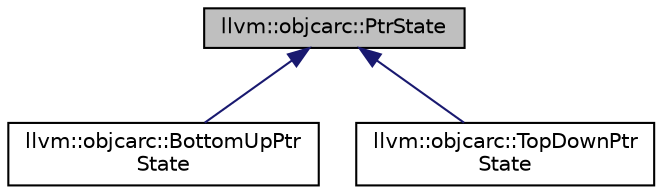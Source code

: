 digraph "llvm::objcarc::PtrState"
{
 // LATEX_PDF_SIZE
  bgcolor="transparent";
  edge [fontname="Helvetica",fontsize="10",labelfontname="Helvetica",labelfontsize="10"];
  node [fontname="Helvetica",fontsize="10",shape="box"];
  Node1 [label="llvm::objcarc::PtrState",height=0.2,width=0.4,color="black", fillcolor="grey75", style="filled", fontcolor="black",tooltip="This class summarizes several per-pointer runtime properties which are propagated through the flow gr..."];
  Node1 -> Node2 [dir="back",color="midnightblue",fontsize="10",style="solid",fontname="Helvetica"];
  Node2 [label="llvm::objcarc::BottomUpPtr\lState",height=0.2,width=0.4,color="black",URL="$structllvm_1_1objcarc_1_1BottomUpPtrState.html",tooltip=" "];
  Node1 -> Node3 [dir="back",color="midnightblue",fontsize="10",style="solid",fontname="Helvetica"];
  Node3 [label="llvm::objcarc::TopDownPtr\lState",height=0.2,width=0.4,color="black",URL="$structllvm_1_1objcarc_1_1TopDownPtrState.html",tooltip=" "];
}
